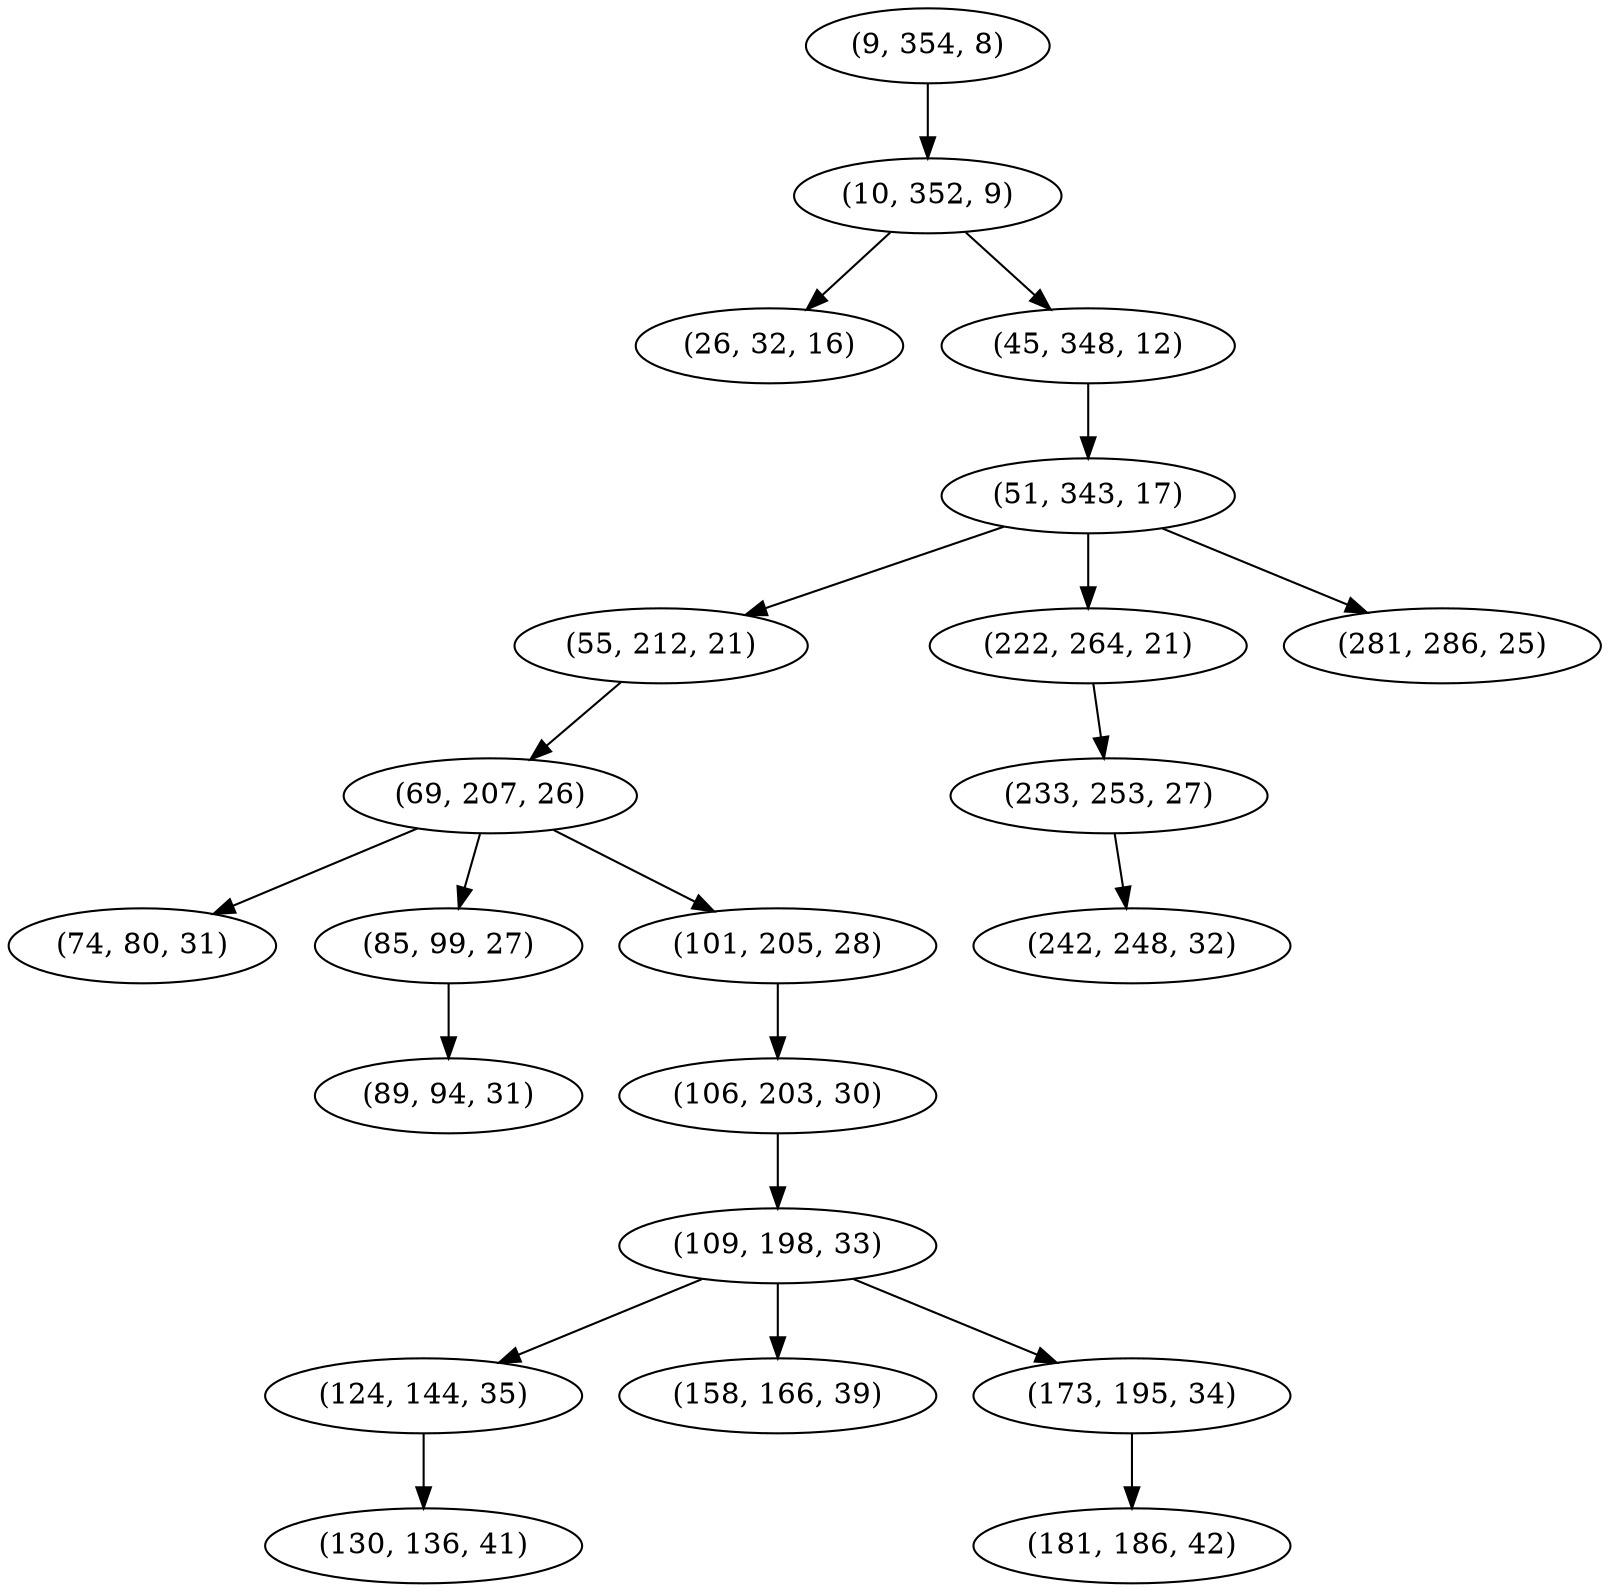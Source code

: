 digraph tree {
    "(9, 354, 8)";
    "(10, 352, 9)";
    "(26, 32, 16)";
    "(45, 348, 12)";
    "(51, 343, 17)";
    "(55, 212, 21)";
    "(69, 207, 26)";
    "(74, 80, 31)";
    "(85, 99, 27)";
    "(89, 94, 31)";
    "(101, 205, 28)";
    "(106, 203, 30)";
    "(109, 198, 33)";
    "(124, 144, 35)";
    "(130, 136, 41)";
    "(158, 166, 39)";
    "(173, 195, 34)";
    "(181, 186, 42)";
    "(222, 264, 21)";
    "(233, 253, 27)";
    "(242, 248, 32)";
    "(281, 286, 25)";
    "(9, 354, 8)" -> "(10, 352, 9)";
    "(10, 352, 9)" -> "(26, 32, 16)";
    "(10, 352, 9)" -> "(45, 348, 12)";
    "(45, 348, 12)" -> "(51, 343, 17)";
    "(51, 343, 17)" -> "(55, 212, 21)";
    "(51, 343, 17)" -> "(222, 264, 21)";
    "(51, 343, 17)" -> "(281, 286, 25)";
    "(55, 212, 21)" -> "(69, 207, 26)";
    "(69, 207, 26)" -> "(74, 80, 31)";
    "(69, 207, 26)" -> "(85, 99, 27)";
    "(69, 207, 26)" -> "(101, 205, 28)";
    "(85, 99, 27)" -> "(89, 94, 31)";
    "(101, 205, 28)" -> "(106, 203, 30)";
    "(106, 203, 30)" -> "(109, 198, 33)";
    "(109, 198, 33)" -> "(124, 144, 35)";
    "(109, 198, 33)" -> "(158, 166, 39)";
    "(109, 198, 33)" -> "(173, 195, 34)";
    "(124, 144, 35)" -> "(130, 136, 41)";
    "(173, 195, 34)" -> "(181, 186, 42)";
    "(222, 264, 21)" -> "(233, 253, 27)";
    "(233, 253, 27)" -> "(242, 248, 32)";
}
